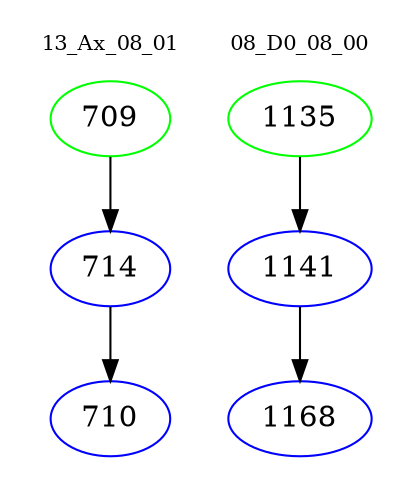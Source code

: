 digraph{
subgraph cluster_0 {
color = white
label = "13_Ax_08_01";
fontsize=10;
T0_709 [label="709", color="green"]
T0_709 -> T0_714 [color="black"]
T0_714 [label="714", color="blue"]
T0_714 -> T0_710 [color="black"]
T0_710 [label="710", color="blue"]
}
subgraph cluster_1 {
color = white
label = "08_D0_08_00";
fontsize=10;
T1_1135 [label="1135", color="green"]
T1_1135 -> T1_1141 [color="black"]
T1_1141 [label="1141", color="blue"]
T1_1141 -> T1_1168 [color="black"]
T1_1168 [label="1168", color="blue"]
}
}
